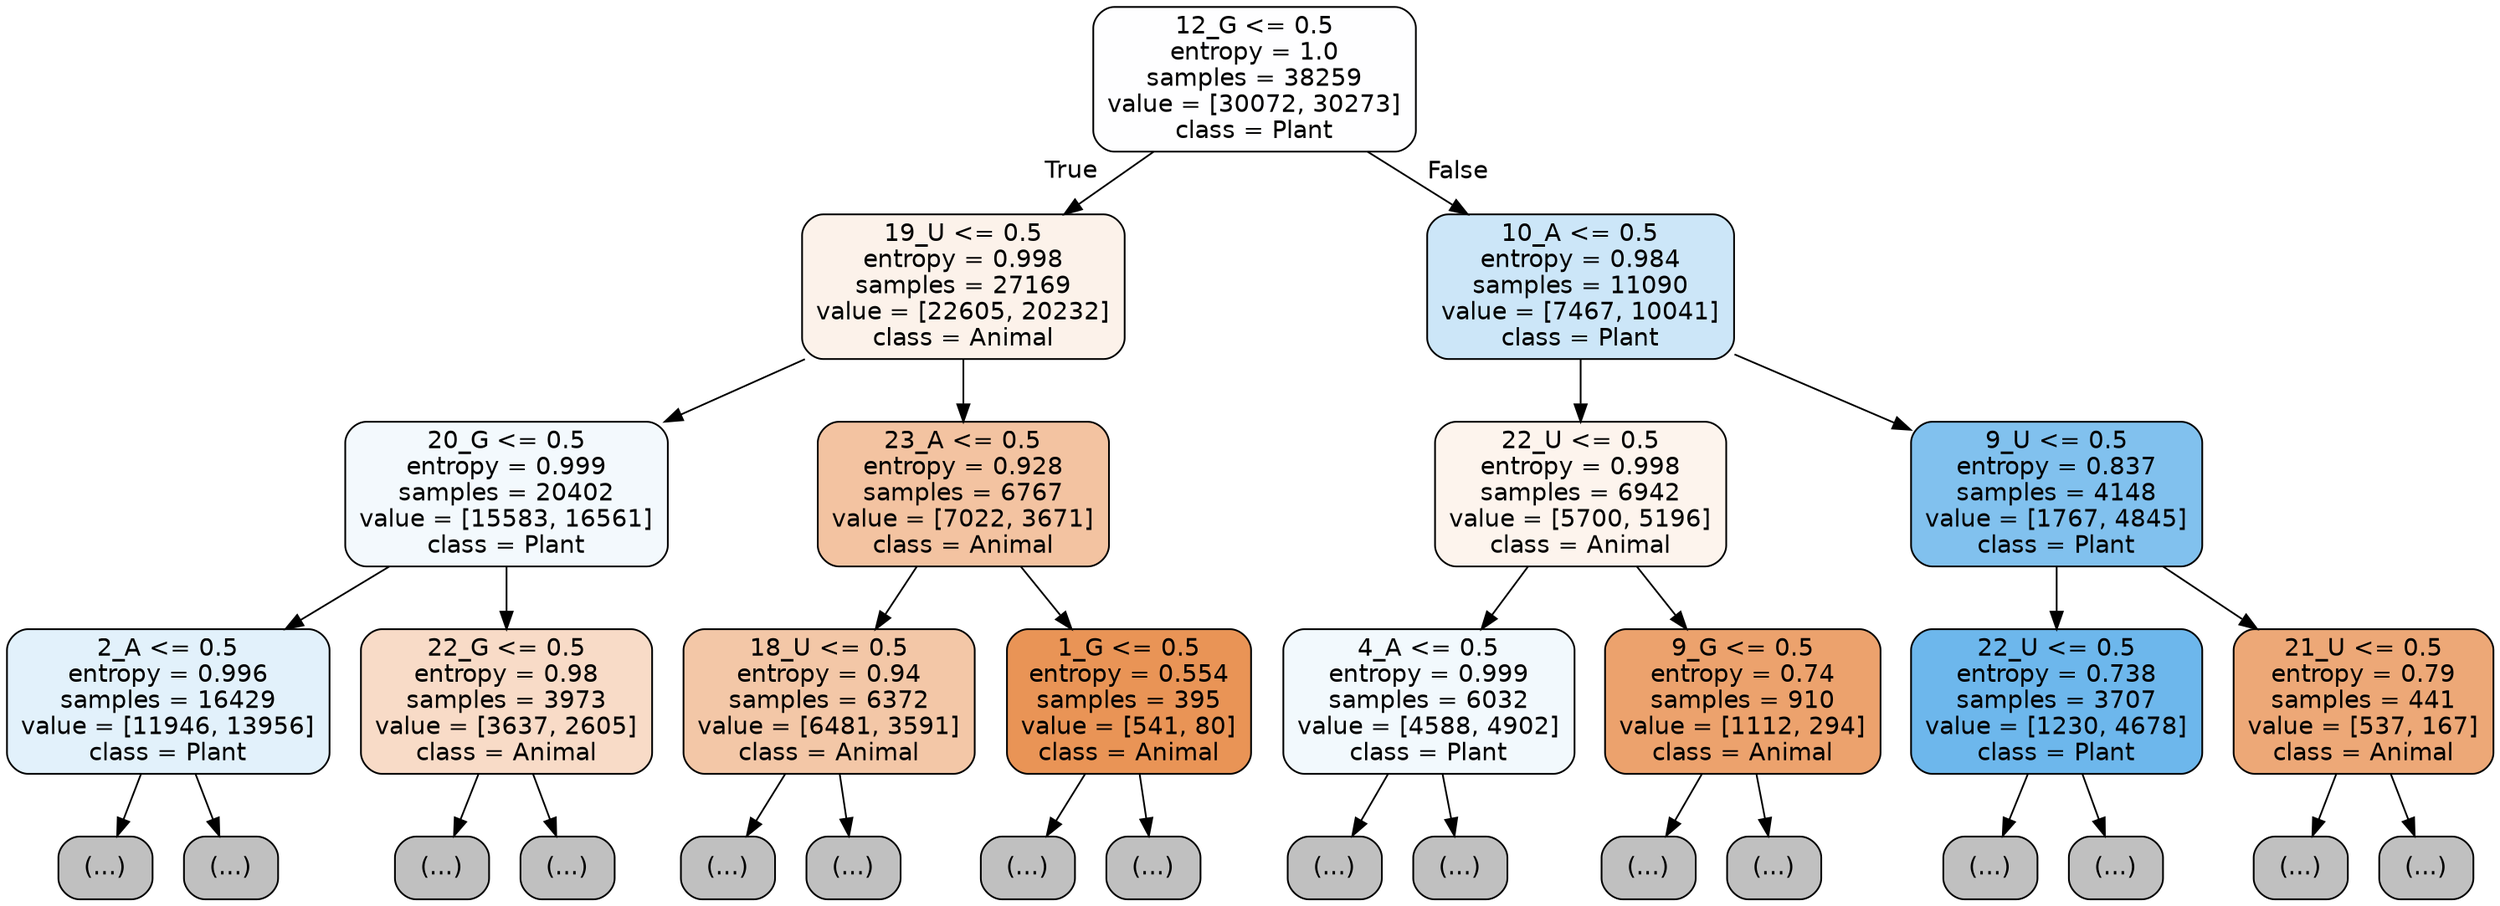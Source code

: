 digraph Tree {
node [shape=box, style="filled, rounded", color="black", fontname="helvetica"] ;
edge [fontname="helvetica"] ;
0 [label="12_G <= 0.5\nentropy = 1.0\nsamples = 38259\nvalue = [30072, 30273]\nclass = Plant", fillcolor="#fefeff"] ;
1 [label="19_U <= 0.5\nentropy = 0.998\nsamples = 27169\nvalue = [22605, 20232]\nclass = Animal", fillcolor="#fcf2ea"] ;
0 -> 1 [labeldistance=2.5, labelangle=45, headlabel="True"] ;
2 [label="20_G <= 0.5\nentropy = 0.999\nsamples = 20402\nvalue = [15583, 16561]\nclass = Plant", fillcolor="#f3f9fd"] ;
1 -> 2 ;
3 [label="2_A <= 0.5\nentropy = 0.996\nsamples = 16429\nvalue = [11946, 13956]\nclass = Plant", fillcolor="#e2f1fb"] ;
2 -> 3 ;
4 [label="(...)", fillcolor="#C0C0C0"] ;
3 -> 4 ;
5391 [label="(...)", fillcolor="#C0C0C0"] ;
3 -> 5391 ;
7050 [label="22_G <= 0.5\nentropy = 0.98\nsamples = 3973\nvalue = [3637, 2605]\nclass = Animal", fillcolor="#f8dbc7"] ;
2 -> 7050 ;
7051 [label="(...)", fillcolor="#C0C0C0"] ;
7050 -> 7051 ;
8896 [label="(...)", fillcolor="#C0C0C0"] ;
7050 -> 8896 ;
9125 [label="23_A <= 0.5\nentropy = 0.928\nsamples = 6767\nvalue = [7022, 3671]\nclass = Animal", fillcolor="#f3c3a1"] ;
1 -> 9125 ;
9126 [label="18_U <= 0.5\nentropy = 0.94\nsamples = 6372\nvalue = [6481, 3591]\nclass = Animal", fillcolor="#f3c7a7"] ;
9125 -> 9126 ;
9127 [label="(...)", fillcolor="#C0C0C0"] ;
9126 -> 9127 ;
11444 [label="(...)", fillcolor="#C0C0C0"] ;
9126 -> 11444 ;
12389 [label="1_G <= 0.5\nentropy = 0.554\nsamples = 395\nvalue = [541, 80]\nclass = Animal", fillcolor="#e99456"] ;
9125 -> 12389 ;
12390 [label="(...)", fillcolor="#C0C0C0"] ;
12389 -> 12390 ;
12497 [label="(...)", fillcolor="#C0C0C0"] ;
12389 -> 12497 ;
12534 [label="10_A <= 0.5\nentropy = 0.984\nsamples = 11090\nvalue = [7467, 10041]\nclass = Plant", fillcolor="#cce6f8"] ;
0 -> 12534 [labeldistance=2.5, labelangle=-45, headlabel="False"] ;
12535 [label="22_U <= 0.5\nentropy = 0.998\nsamples = 6942\nvalue = [5700, 5196]\nclass = Animal", fillcolor="#fdf4ed"] ;
12534 -> 12535 ;
12536 [label="4_A <= 0.5\nentropy = 0.999\nsamples = 6032\nvalue = [4588, 4902]\nclass = Plant", fillcolor="#f2f9fd"] ;
12535 -> 12536 ;
12537 [label="(...)", fillcolor="#C0C0C0"] ;
12536 -> 12537 ;
14764 [label="(...)", fillcolor="#C0C0C0"] ;
12536 -> 14764 ;
15487 [label="9_G <= 0.5\nentropy = 0.74\nsamples = 910\nvalue = [1112, 294]\nclass = Animal", fillcolor="#eca26d"] ;
12535 -> 15487 ;
15488 [label="(...)", fillcolor="#C0C0C0"] ;
15487 -> 15488 ;
15779 [label="(...)", fillcolor="#C0C0C0"] ;
15487 -> 15779 ;
15888 [label="9_U <= 0.5\nentropy = 0.837\nsamples = 4148\nvalue = [1767, 4845]\nclass = Plant", fillcolor="#81c1ee"] ;
12534 -> 15888 ;
15889 [label="22_U <= 0.5\nentropy = 0.738\nsamples = 3707\nvalue = [1230, 4678]\nclass = Plant", fillcolor="#6db7ec"] ;
15888 -> 15889 ;
15890 [label="(...)", fillcolor="#C0C0C0"] ;
15889 -> 15890 ;
16703 [label="(...)", fillcolor="#C0C0C0"] ;
15889 -> 16703 ;
16820 [label="21_U <= 0.5\nentropy = 0.79\nsamples = 441\nvalue = [537, 167]\nclass = Animal", fillcolor="#eda877"] ;
15888 -> 16820 ;
16821 [label="(...)", fillcolor="#C0C0C0"] ;
16820 -> 16821 ;
16958 [label="(...)", fillcolor="#C0C0C0"] ;
16820 -> 16958 ;
}
